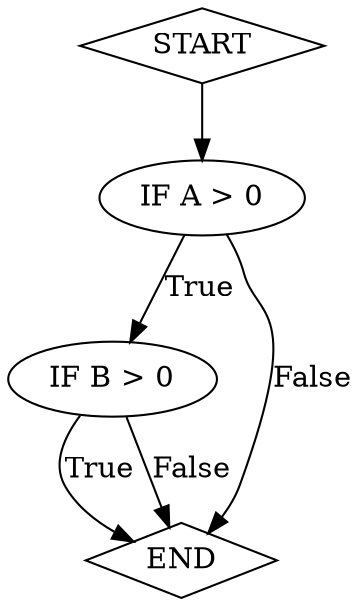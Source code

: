 digraph "control-flow" {
	node [shape=diamond]
	5 [label=START]
	node [shape=ellipse]
	0 [label="IF A > 0"]
	node [shape=ellipse]
	1 [label="IF B > 0"]
	node [shape=diamond]
	9 [label=END]
	5 -> 0
	0 -> 1 [label=True]
	0 -> 9 [label=False]
	1 -> 9 [label=True]
	1 -> 9 [label=False]
}
